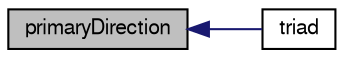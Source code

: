 digraph "primaryDirection"
{
  bgcolor="transparent";
  edge [fontname="FreeSans",fontsize="10",labelfontname="FreeSans",labelfontsize="10"];
  node [fontname="FreeSans",fontsize="10",shape=record];
  rankdir="LR";
  Node215 [label="primaryDirection",height=0.2,width=0.4,color="black", fillcolor="grey75", style="filled", fontcolor="black"];
  Node215 -> Node216 [dir="back",color="midnightblue",fontsize="10",style="solid",fontname="FreeSans"];
  Node216 [label="triad",height=0.2,width=0.4,color="black",URL="$a28426.html#abdb8a3e88d6eb21817d59de4600937d3",tooltip="Construct from a primary axis with the other two unset. "];
}
